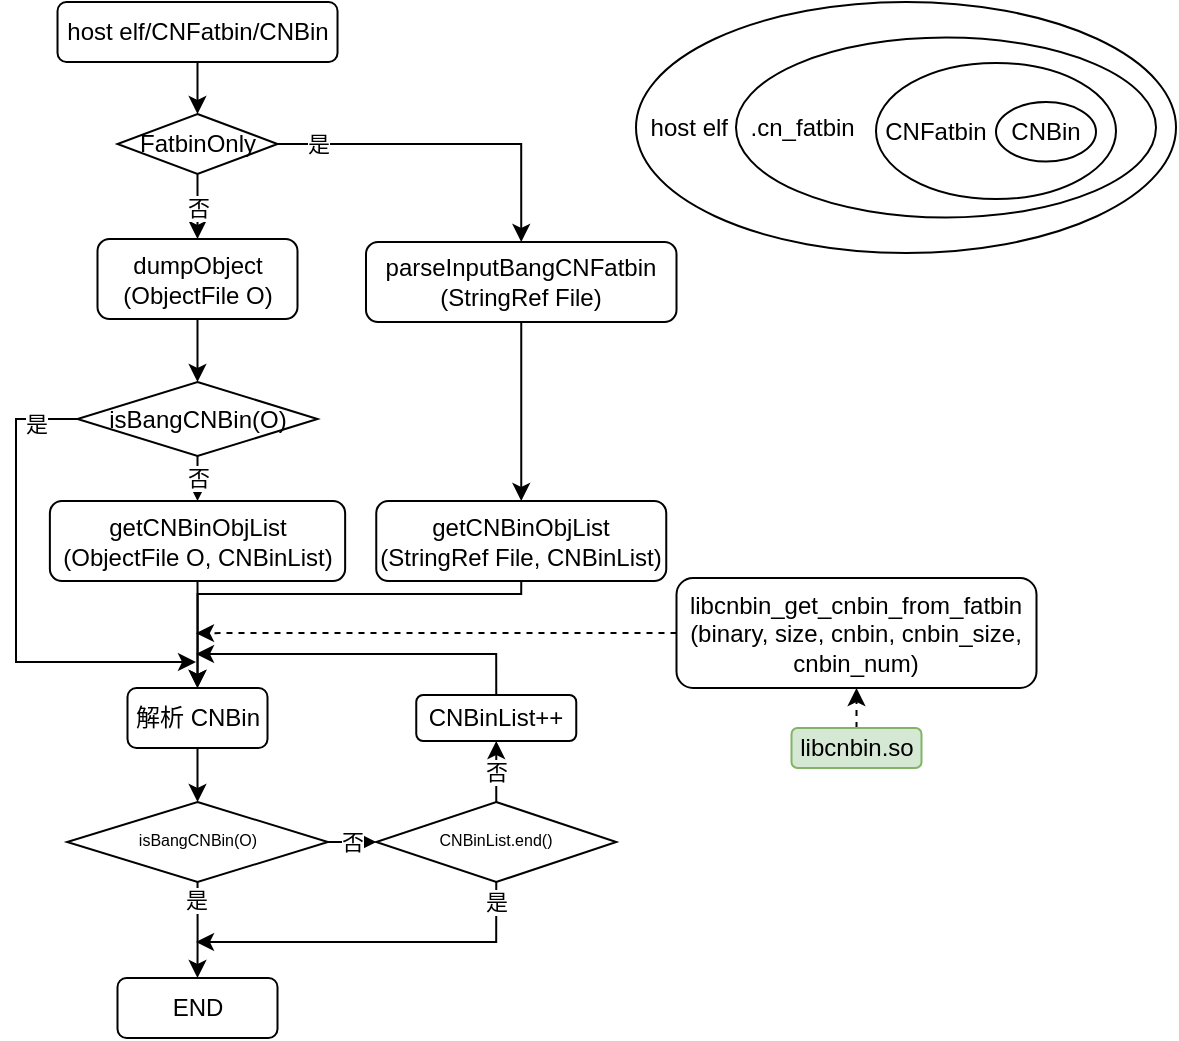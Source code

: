 <mxfile version="21.2.9" type="github">
  <diagram id="C5RBs43oDa-KdzZeNtuy" name="Page-1">
    <mxGraphModel dx="939" dy="534" grid="1" gridSize="10" guides="1" tooltips="1" connect="1" arrows="1" fold="1" page="1" pageScale="1" pageWidth="827" pageHeight="1169" math="0" shadow="0">
      <root>
        <mxCell id="WIyWlLk6GJQsqaUBKTNV-0" />
        <mxCell id="WIyWlLk6GJQsqaUBKTNV-1" parent="WIyWlLk6GJQsqaUBKTNV-0" />
        <mxCell id="PxBTi3a1vnqMR4mRrFUP-37" style="edgeStyle=orthogonalEdgeStyle;rounded=0;orthogonalLoop=1;jettySize=auto;html=1;exitX=0.5;exitY=1;exitDx=0;exitDy=0;entryX=0.5;entryY=0;entryDx=0;entryDy=0;" edge="1" parent="WIyWlLk6GJQsqaUBKTNV-1" source="qacluNLZtoz8h89RVZuf-1" target="PxBTi3a1vnqMR4mRrFUP-29">
          <mxGeometry relative="1" as="geometry" />
        </mxCell>
        <mxCell id="qacluNLZtoz8h89RVZuf-1" value="host elf/CNFatbin/CNBin" style="rounded=1;whiteSpace=wrap;html=1;fontSize=12;glass=0;strokeWidth=1;shadow=0;" parent="WIyWlLk6GJQsqaUBKTNV-1" vertex="1">
          <mxGeometry x="170.76" y="210" width="140" height="30" as="geometry" />
        </mxCell>
        <mxCell id="PxBTi3a1vnqMR4mRrFUP-63" style="edgeStyle=orthogonalEdgeStyle;rounded=0;orthogonalLoop=1;jettySize=auto;html=1;exitX=0.5;exitY=1;exitDx=0;exitDy=0;entryX=0.5;entryY=0;entryDx=0;entryDy=0;" edge="1" parent="WIyWlLk6GJQsqaUBKTNV-1" source="qacluNLZtoz8h89RVZuf-8" target="PxBTi3a1vnqMR4mRrFUP-61">
          <mxGeometry relative="1" as="geometry" />
        </mxCell>
        <mxCell id="qacluNLZtoz8h89RVZuf-8" value="解析 CNBin" style="rounded=1;whiteSpace=wrap;html=1;fontSize=12;glass=0;strokeWidth=1;shadow=0;" parent="WIyWlLk6GJQsqaUBKTNV-1" vertex="1">
          <mxGeometry x="205.75" y="553" width="70" height="30" as="geometry" />
        </mxCell>
        <mxCell id="PxBTi3a1vnqMR4mRrFUP-56" style="edgeStyle=orthogonalEdgeStyle;rounded=0;orthogonalLoop=1;jettySize=auto;html=1;exitX=0.5;exitY=0;exitDx=0;exitDy=0;" edge="1" parent="WIyWlLk6GJQsqaUBKTNV-1" source="qacluNLZtoz8h89RVZuf-22">
          <mxGeometry relative="1" as="geometry">
            <mxPoint x="240" y="536" as="targetPoint" />
            <Array as="points">
              <mxPoint x="390" y="536" />
            </Array>
          </mxGeometry>
        </mxCell>
        <mxCell id="qacluNLZtoz8h89RVZuf-22" value="CNBinList++" style="rounded=1;whiteSpace=wrap;html=1;fontSize=12;glass=0;strokeWidth=1;shadow=0;" parent="WIyWlLk6GJQsqaUBKTNV-1" vertex="1">
          <mxGeometry x="350.13" y="556.5" width="80" height="23" as="geometry" />
        </mxCell>
        <mxCell id="qacluNLZtoz8h89RVZuf-23" value="END" style="rounded=1;whiteSpace=wrap;html=1;fontSize=12;glass=0;strokeWidth=1;shadow=0;" parent="WIyWlLk6GJQsqaUBKTNV-1" vertex="1">
          <mxGeometry x="200.75" y="698" width="80" height="30" as="geometry" />
        </mxCell>
        <mxCell id="PxBTi3a1vnqMR4mRrFUP-51" style="edgeStyle=orthogonalEdgeStyle;rounded=0;orthogonalLoop=1;jettySize=auto;html=1;exitX=0.5;exitY=1;exitDx=0;exitDy=0;entryX=0.5;entryY=0;entryDx=0;entryDy=0;" edge="1" parent="WIyWlLk6GJQsqaUBKTNV-1" source="qacluNLZtoz8h89RVZuf-11" target="qacluNLZtoz8h89RVZuf-8">
          <mxGeometry relative="1" as="geometry">
            <Array as="points">
              <mxPoint x="403" y="506" />
              <mxPoint x="241" y="506" />
            </Array>
          </mxGeometry>
        </mxCell>
        <mxCell id="qacluNLZtoz8h89RVZuf-11" value="getCNBinObjList&lt;br&gt;(StringRef File, CNBinList)" style="rounded=1;whiteSpace=wrap;html=1;fontSize=12;glass=0;strokeWidth=1;shadow=0;container=0;" parent="WIyWlLk6GJQsqaUBKTNV-1" vertex="1">
          <mxGeometry x="330.13" y="459.5" width="145" height="40" as="geometry" />
        </mxCell>
        <mxCell id="PxBTi3a1vnqMR4mRrFUP-68" style="edgeStyle=orthogonalEdgeStyle;rounded=0;orthogonalLoop=1;jettySize=auto;html=1;exitX=0;exitY=0.5;exitDx=0;exitDy=0;dashed=1;" edge="1" parent="WIyWlLk6GJQsqaUBKTNV-1" source="qacluNLZtoz8h89RVZuf-12">
          <mxGeometry relative="1" as="geometry">
            <mxPoint x="240" y="525.571" as="targetPoint" />
          </mxGeometry>
        </mxCell>
        <mxCell id="qacluNLZtoz8h89RVZuf-12" value="libcnbin_get_cnbin_from_fatbin&lt;br&gt;(binary, size, cnbin, cnbin_size, cnbin_num)" style="rounded=1;whiteSpace=wrap;html=1;fontSize=12;glass=0;strokeWidth=1;shadow=0;container=0;" parent="WIyWlLk6GJQsqaUBKTNV-1" vertex="1">
          <mxGeometry x="480.25" y="498" width="180" height="55" as="geometry" />
        </mxCell>
        <mxCell id="PxBTi3a1vnqMR4mRrFUP-71" style="edgeStyle=orthogonalEdgeStyle;rounded=0;orthogonalLoop=1;jettySize=auto;html=1;exitX=0.5;exitY=0;exitDx=0;exitDy=0;entryX=0.5;entryY=1;entryDx=0;entryDy=0;dashed=1;" edge="1" parent="WIyWlLk6GJQsqaUBKTNV-1" source="qacluNLZtoz8h89RVZuf-15" target="qacluNLZtoz8h89RVZuf-12">
          <mxGeometry relative="1" as="geometry" />
        </mxCell>
        <mxCell id="qacluNLZtoz8h89RVZuf-15" value="libcnbin.so" style="rounded=1;whiteSpace=wrap;html=1;fontSize=12;glass=0;strokeWidth=1;shadow=0;fillColor=#d5e8d4;strokeColor=#82b366;container=0;" parent="WIyWlLk6GJQsqaUBKTNV-1" vertex="1">
          <mxGeometry x="537.75" y="573" width="65" height="20" as="geometry" />
        </mxCell>
        <mxCell id="PxBTi3a1vnqMR4mRrFUP-1" value="host elf&amp;nbsp; &amp;nbsp; &amp;nbsp; &amp;nbsp; &amp;nbsp; &amp;nbsp; &amp;nbsp; &amp;nbsp; &amp;nbsp; &amp;nbsp; &amp;nbsp; &amp;nbsp; &amp;nbsp; &amp;nbsp; &amp;nbsp; &amp;nbsp; &amp;nbsp; &amp;nbsp; &amp;nbsp; &amp;nbsp; &amp;nbsp; &amp;nbsp; &amp;nbsp; &amp;nbsp; &amp;nbsp; &amp;nbsp; &amp;nbsp; &amp;nbsp; &amp;nbsp; &amp;nbsp; &amp;nbsp; &amp;nbsp; &amp;nbsp;" style="ellipse;whiteSpace=wrap;html=1;" vertex="1" parent="WIyWlLk6GJQsqaUBKTNV-1">
          <mxGeometry x="460" y="210" width="270" height="125.5" as="geometry" />
        </mxCell>
        <mxCell id="PxBTi3a1vnqMR4mRrFUP-57" value="否" style="edgeStyle=orthogonalEdgeStyle;rounded=0;orthogonalLoop=1;jettySize=auto;html=1;exitX=0.5;exitY=1;exitDx=0;exitDy=0;entryX=0.5;entryY=0;entryDx=0;entryDy=0;" edge="1" parent="WIyWlLk6GJQsqaUBKTNV-1" source="PxBTi3a1vnqMR4mRrFUP-5" target="PxBTi3a1vnqMR4mRrFUP-30">
          <mxGeometry relative="1" as="geometry" />
        </mxCell>
        <mxCell id="PxBTi3a1vnqMR4mRrFUP-59" value="是" style="edgeStyle=orthogonalEdgeStyle;rounded=0;orthogonalLoop=1;jettySize=auto;html=1;exitX=0;exitY=0.5;exitDx=0;exitDy=0;" edge="1" parent="WIyWlLk6GJQsqaUBKTNV-1" source="PxBTi3a1vnqMR4mRrFUP-5">
          <mxGeometry x="-0.829" y="2" relative="1" as="geometry">
            <mxPoint x="240" y="540" as="targetPoint" />
            <Array as="points">
              <mxPoint x="150" y="418" />
              <mxPoint x="150" y="540" />
            </Array>
            <mxPoint as="offset" />
          </mxGeometry>
        </mxCell>
        <mxCell id="PxBTi3a1vnqMR4mRrFUP-5" value="isBangCNBin(O)" style="rhombus;whiteSpace=wrap;html=1;" vertex="1" parent="WIyWlLk6GJQsqaUBKTNV-1">
          <mxGeometry x="180.75" y="400" width="120" height="37" as="geometry" />
        </mxCell>
        <mxCell id="PxBTi3a1vnqMR4mRrFUP-27" value=".cn_fatbin&amp;nbsp; &amp;nbsp; &amp;nbsp; &amp;nbsp; &amp;nbsp; &amp;nbsp; &amp;nbsp; &amp;nbsp; &amp;nbsp; &amp;nbsp; &amp;nbsp; &amp;nbsp; &amp;nbsp; &amp;nbsp; &amp;nbsp; &amp;nbsp; &amp;nbsp; &amp;nbsp; &amp;nbsp; &amp;nbsp; &amp;nbsp; &amp;nbsp;" style="ellipse;whiteSpace=wrap;html=1;" vertex="1" parent="WIyWlLk6GJQsqaUBKTNV-1">
          <mxGeometry x="510" y="227.75" width="210" height="90" as="geometry" />
        </mxCell>
        <mxCell id="PxBTi3a1vnqMR4mRrFUP-28" value="" style="group" vertex="1" connectable="0" parent="WIyWlLk6GJQsqaUBKTNV-1">
          <mxGeometry x="580" y="240.5" width="120" height="68" as="geometry" />
        </mxCell>
        <mxCell id="PxBTi3a1vnqMR4mRrFUP-2" value="CNFatbin&amp;nbsp; &amp;nbsp; &amp;nbsp; &amp;nbsp; &amp;nbsp; &amp;nbsp; &amp;nbsp; &amp;nbsp; &amp;nbsp;&amp;nbsp;" style="ellipse;whiteSpace=wrap;html=1;" vertex="1" parent="PxBTi3a1vnqMR4mRrFUP-28">
          <mxGeometry width="120" height="68" as="geometry" />
        </mxCell>
        <mxCell id="PxBTi3a1vnqMR4mRrFUP-3" value="CNBin" style="ellipse;whiteSpace=wrap;html=1;" vertex="1" parent="PxBTi3a1vnqMR4mRrFUP-28">
          <mxGeometry x="60" y="19.55" width="50" height="29.75" as="geometry" />
        </mxCell>
        <mxCell id="PxBTi3a1vnqMR4mRrFUP-38" value="是" style="edgeStyle=orthogonalEdgeStyle;rounded=0;orthogonalLoop=1;jettySize=auto;html=1;exitX=1;exitY=0.5;exitDx=0;exitDy=0;entryX=0.5;entryY=0;entryDx=0;entryDy=0;" edge="1" parent="WIyWlLk6GJQsqaUBKTNV-1" source="PxBTi3a1vnqMR4mRrFUP-29" target="PxBTi3a1vnqMR4mRrFUP-31">
          <mxGeometry x="-0.767" relative="1" as="geometry">
            <mxPoint x="402.625" y="316" as="targetPoint" />
            <mxPoint as="offset" />
          </mxGeometry>
        </mxCell>
        <mxCell id="PxBTi3a1vnqMR4mRrFUP-39" value="否" style="edgeStyle=orthogonalEdgeStyle;rounded=0;orthogonalLoop=1;jettySize=auto;html=1;exitX=0.5;exitY=1;exitDx=0;exitDy=0;entryX=0.5;entryY=0;entryDx=0;entryDy=0;" edge="1" parent="WIyWlLk6GJQsqaUBKTNV-1" source="PxBTi3a1vnqMR4mRrFUP-29" target="PxBTi3a1vnqMR4mRrFUP-32">
          <mxGeometry relative="1" as="geometry" />
        </mxCell>
        <mxCell id="PxBTi3a1vnqMR4mRrFUP-29" value="FatbinOnly" style="rhombus;whiteSpace=wrap;html=1;" vertex="1" parent="WIyWlLk6GJQsqaUBKTNV-1">
          <mxGeometry x="200.75" y="266" width="80" height="30" as="geometry" />
        </mxCell>
        <mxCell id="PxBTi3a1vnqMR4mRrFUP-50" style="edgeStyle=orthogonalEdgeStyle;rounded=0;orthogonalLoop=1;jettySize=auto;html=1;exitX=0.5;exitY=1;exitDx=0;exitDy=0;entryX=0.5;entryY=0;entryDx=0;entryDy=0;" edge="1" parent="WIyWlLk6GJQsqaUBKTNV-1" source="PxBTi3a1vnqMR4mRrFUP-30" target="qacluNLZtoz8h89RVZuf-8">
          <mxGeometry relative="1" as="geometry" />
        </mxCell>
        <mxCell id="PxBTi3a1vnqMR4mRrFUP-30" value="getCNBinObjList&lt;br&gt;(ObjectFile O, CNBinList)" style="rounded=1;whiteSpace=wrap;html=1;fontSize=12;glass=0;strokeWidth=1;shadow=0;container=0;" vertex="1" parent="WIyWlLk6GJQsqaUBKTNV-1">
          <mxGeometry x="166.94" y="459.5" width="147.63" height="40" as="geometry" />
        </mxCell>
        <mxCell id="PxBTi3a1vnqMR4mRrFUP-41" style="edgeStyle=orthogonalEdgeStyle;rounded=0;orthogonalLoop=1;jettySize=auto;html=1;exitX=0.5;exitY=1;exitDx=0;exitDy=0;entryX=0.5;entryY=0;entryDx=0;entryDy=0;" edge="1" parent="WIyWlLk6GJQsqaUBKTNV-1" source="PxBTi3a1vnqMR4mRrFUP-31" target="qacluNLZtoz8h89RVZuf-11">
          <mxGeometry relative="1" as="geometry" />
        </mxCell>
        <mxCell id="PxBTi3a1vnqMR4mRrFUP-31" value="parseInputBangCNFatbin&lt;br&gt;(StringRef File)" style="rounded=1;whiteSpace=wrap;html=1;fontSize=12;glass=0;strokeWidth=1;shadow=0;container=0;" vertex="1" parent="WIyWlLk6GJQsqaUBKTNV-1">
          <mxGeometry x="325" y="330" width="155.25" height="40" as="geometry" />
        </mxCell>
        <mxCell id="PxBTi3a1vnqMR4mRrFUP-58" style="edgeStyle=orthogonalEdgeStyle;rounded=0;orthogonalLoop=1;jettySize=auto;html=1;exitX=0.5;exitY=1;exitDx=0;exitDy=0;entryX=0.5;entryY=0;entryDx=0;entryDy=0;" edge="1" parent="WIyWlLk6GJQsqaUBKTNV-1" source="PxBTi3a1vnqMR4mRrFUP-32" target="PxBTi3a1vnqMR4mRrFUP-5">
          <mxGeometry relative="1" as="geometry" />
        </mxCell>
        <mxCell id="PxBTi3a1vnqMR4mRrFUP-32" value="dumpObject&lt;br&gt;(ObjectFile O)" style="rounded=1;whiteSpace=wrap;html=1;fontSize=12;glass=0;strokeWidth=1;shadow=0;" vertex="1" parent="WIyWlLk6GJQsqaUBKTNV-1">
          <mxGeometry x="190.75" y="328.5" width="100" height="40" as="geometry" />
        </mxCell>
        <mxCell id="PxBTi3a1vnqMR4mRrFUP-67" value="否" style="edgeStyle=orthogonalEdgeStyle;rounded=0;orthogonalLoop=1;jettySize=auto;html=1;exitX=0.5;exitY=0;exitDx=0;exitDy=0;entryX=0.5;entryY=1;entryDx=0;entryDy=0;" edge="1" parent="WIyWlLk6GJQsqaUBKTNV-1" source="PxBTi3a1vnqMR4mRrFUP-60" target="qacluNLZtoz8h89RVZuf-22">
          <mxGeometry relative="1" as="geometry" />
        </mxCell>
        <mxCell id="PxBTi3a1vnqMR4mRrFUP-73" value="是" style="edgeStyle=orthogonalEdgeStyle;rounded=0;orthogonalLoop=1;jettySize=auto;html=1;exitX=0.5;exitY=1;exitDx=0;exitDy=0;" edge="1" parent="WIyWlLk6GJQsqaUBKTNV-1" source="PxBTi3a1vnqMR4mRrFUP-60">
          <mxGeometry x="-0.889" relative="1" as="geometry">
            <mxPoint x="240" y="680" as="targetPoint" />
            <Array as="points">
              <mxPoint x="390" y="680" />
            </Array>
            <mxPoint as="offset" />
          </mxGeometry>
        </mxCell>
        <mxCell id="PxBTi3a1vnqMR4mRrFUP-60" value="&lt;font style=&quot;font-size: 8px;&quot;&gt;CNBinList.end()&lt;br&gt;&lt;/font&gt;" style="rhombus;whiteSpace=wrap;html=1;shadow=0;fontFamily=Helvetica;fontSize=12;align=center;strokeWidth=1;spacing=6;spacingTop=-4;" vertex="1" parent="WIyWlLk6GJQsqaUBKTNV-1">
          <mxGeometry x="330.13" y="610" width="120" height="40" as="geometry" />
        </mxCell>
        <mxCell id="PxBTi3a1vnqMR4mRrFUP-64" value="是" style="edgeStyle=orthogonalEdgeStyle;rounded=0;orthogonalLoop=1;jettySize=auto;html=1;exitX=0.5;exitY=1;exitDx=0;exitDy=0;entryX=0.5;entryY=0;entryDx=0;entryDy=0;" edge="1" parent="WIyWlLk6GJQsqaUBKTNV-1" source="PxBTi3a1vnqMR4mRrFUP-61" target="qacluNLZtoz8h89RVZuf-23">
          <mxGeometry x="-0.63" y="-1" relative="1" as="geometry">
            <mxPoint as="offset" />
          </mxGeometry>
        </mxCell>
        <mxCell id="PxBTi3a1vnqMR4mRrFUP-66" value="否" style="edgeStyle=orthogonalEdgeStyle;rounded=0;orthogonalLoop=1;jettySize=auto;html=1;exitX=1;exitY=0.5;exitDx=0;exitDy=0;entryX=0;entryY=0.5;entryDx=0;entryDy=0;" edge="1" parent="WIyWlLk6GJQsqaUBKTNV-1" source="PxBTi3a1vnqMR4mRrFUP-61" target="PxBTi3a1vnqMR4mRrFUP-60">
          <mxGeometry relative="1" as="geometry" />
        </mxCell>
        <mxCell id="PxBTi3a1vnqMR4mRrFUP-61" value="&lt;font style=&quot;font-size: 8px;&quot;&gt;isBangCNBin(O)&lt;br&gt;&lt;/font&gt;" style="rhombus;whiteSpace=wrap;html=1;shadow=0;fontFamily=Helvetica;fontSize=12;align=center;strokeWidth=1;spacing=6;spacingTop=-4;" vertex="1" parent="WIyWlLk6GJQsqaUBKTNV-1">
          <mxGeometry x="175.57" y="610" width="130.39" height="40" as="geometry" />
        </mxCell>
      </root>
    </mxGraphModel>
  </diagram>
</mxfile>
